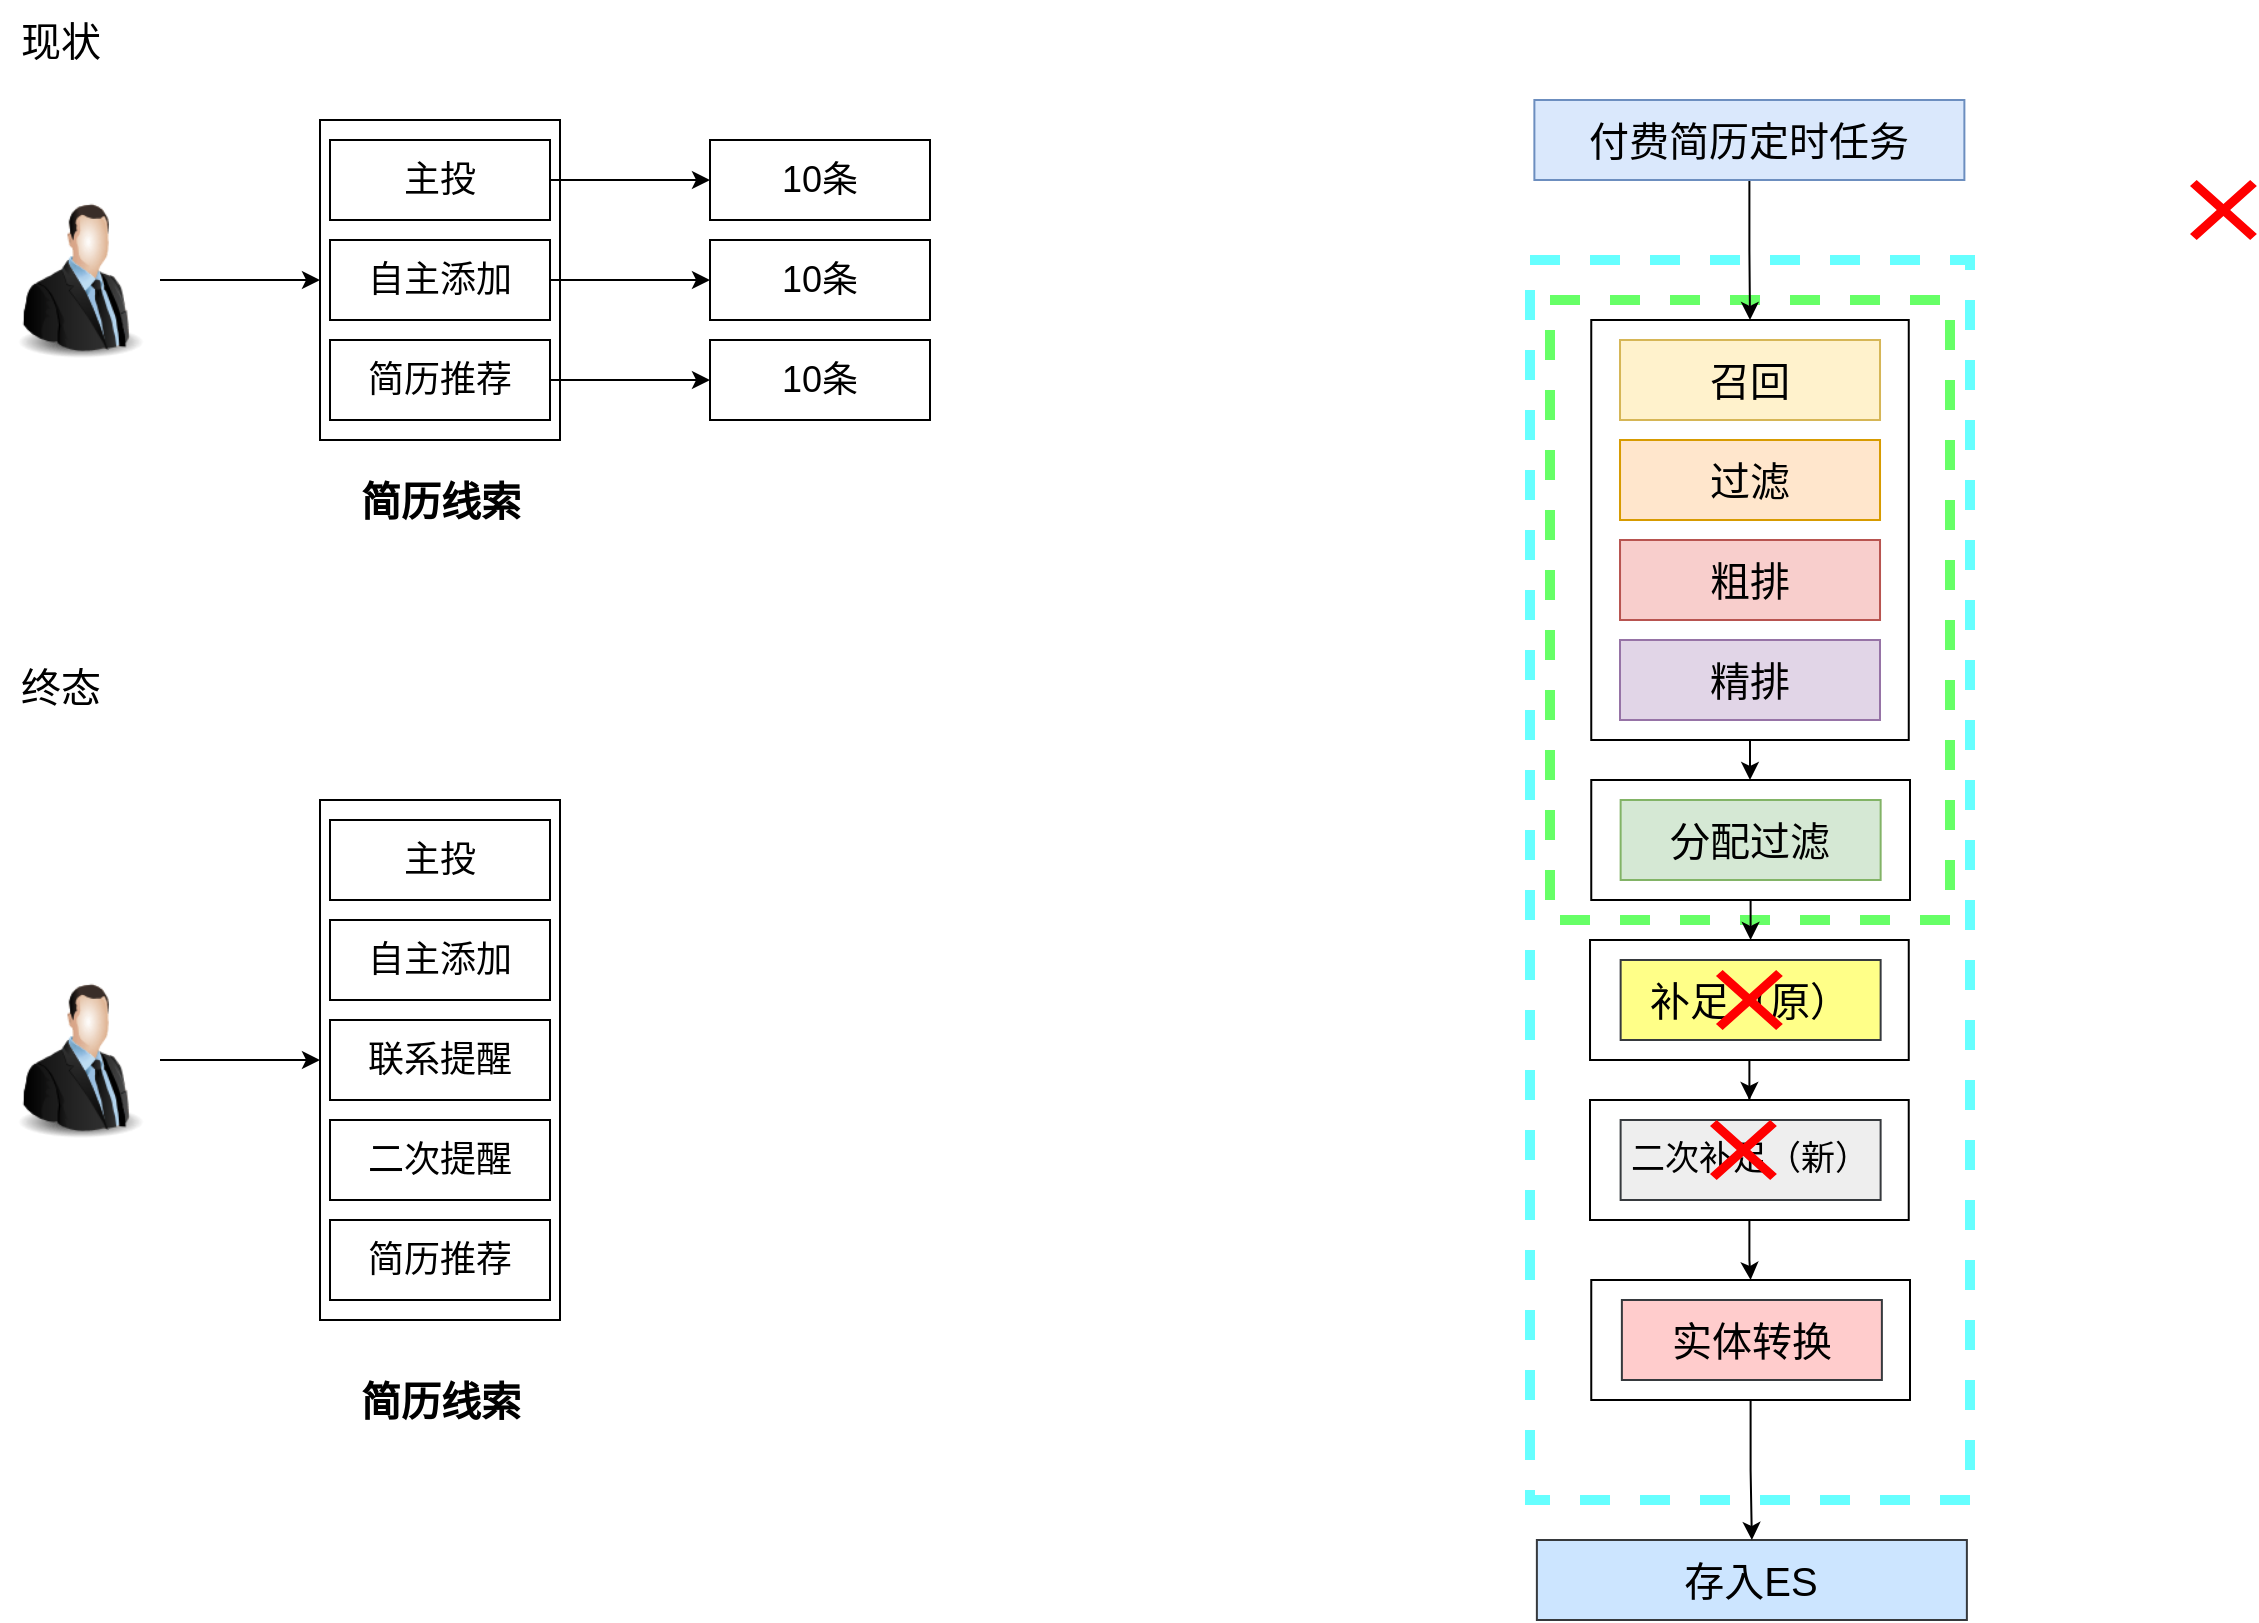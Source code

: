 <mxfile version="24.2.8" type="github">
  <diagram name="第 1 页" id="r8e8spuCt5Y078xBdNFk">
    <mxGraphModel dx="1834" dy="1186" grid="1" gridSize="10" guides="1" tooltips="1" connect="1" arrows="1" fold="1" page="0" pageScale="1" pageWidth="827" pageHeight="1169" math="0" shadow="0">
      <root>
        <mxCell id="0" />
        <mxCell id="1" parent="0" />
        <mxCell id="uhzMS2UGq0Mrr6mBy7hM-3" value="" style="edgeStyle=orthogonalEdgeStyle;rounded=0;orthogonalLoop=1;jettySize=auto;html=1;" edge="1" parent="1" source="uhzMS2UGq0Mrr6mBy7hM-1" target="uhzMS2UGq0Mrr6mBy7hM-2">
          <mxGeometry relative="1" as="geometry" />
        </mxCell>
        <mxCell id="uhzMS2UGq0Mrr6mBy7hM-1" value="" style="image;html=1;image=img/lib/clip_art/people/Suit_Man_128x128.png" vertex="1" parent="1">
          <mxGeometry x="-160" y="-20" width="80" height="80" as="geometry" />
        </mxCell>
        <mxCell id="uhzMS2UGq0Mrr6mBy7hM-2" value="" style="whiteSpace=wrap;html=1;verticalAlign=top;labelBackgroundColor=default;" vertex="1" parent="1">
          <mxGeometry y="-60" width="120" height="160" as="geometry" />
        </mxCell>
        <mxCell id="uhzMS2UGq0Mrr6mBy7hM-19" value="" style="edgeStyle=orthogonalEdgeStyle;rounded=0;orthogonalLoop=1;jettySize=auto;html=1;" edge="1" parent="1" source="uhzMS2UGq0Mrr6mBy7hM-4" target="uhzMS2UGq0Mrr6mBy7hM-18">
          <mxGeometry relative="1" as="geometry" />
        </mxCell>
        <mxCell id="uhzMS2UGq0Mrr6mBy7hM-4" value="主投" style="rounded=0;whiteSpace=wrap;html=1;fontSize=18;" vertex="1" parent="1">
          <mxGeometry x="5" y="-50" width="110" height="40" as="geometry" />
        </mxCell>
        <mxCell id="uhzMS2UGq0Mrr6mBy7hM-24" style="edgeStyle=orthogonalEdgeStyle;rounded=0;orthogonalLoop=1;jettySize=auto;html=1;" edge="1" parent="1" source="uhzMS2UGq0Mrr6mBy7hM-5" target="uhzMS2UGq0Mrr6mBy7hM-22">
          <mxGeometry relative="1" as="geometry" />
        </mxCell>
        <mxCell id="uhzMS2UGq0Mrr6mBy7hM-5" value="自主添加" style="rounded=0;whiteSpace=wrap;html=1;fontSize=18;" vertex="1" parent="1">
          <mxGeometry x="5" width="110" height="40" as="geometry" />
        </mxCell>
        <mxCell id="uhzMS2UGq0Mrr6mBy7hM-25" style="edgeStyle=orthogonalEdgeStyle;rounded=0;orthogonalLoop=1;jettySize=auto;html=1;" edge="1" parent="1" source="uhzMS2UGq0Mrr6mBy7hM-8" target="uhzMS2UGq0Mrr6mBy7hM-23">
          <mxGeometry relative="1" as="geometry" />
        </mxCell>
        <mxCell id="uhzMS2UGq0Mrr6mBy7hM-8" value="简历推荐" style="rounded=0;whiteSpace=wrap;html=1;fontSize=18;" vertex="1" parent="1">
          <mxGeometry x="5" y="50" width="110" height="40" as="geometry" />
        </mxCell>
        <mxCell id="uhzMS2UGq0Mrr6mBy7hM-11" value="简历线索" style="text;html=1;align=center;verticalAlign=middle;resizable=0;points=[];autosize=1;strokeColor=none;fillColor=none;fontSize=20;fontStyle=1" vertex="1" parent="1">
          <mxGeometry x="10" y="110" width="100" height="40" as="geometry" />
        </mxCell>
        <mxCell id="uhzMS2UGq0Mrr6mBy7hM-18" value="10条" style="rounded=0;whiteSpace=wrap;html=1;fontSize=18;" vertex="1" parent="1">
          <mxGeometry x="195" y="-50" width="110" height="40" as="geometry" />
        </mxCell>
        <mxCell id="uhzMS2UGq0Mrr6mBy7hM-22" value="10条" style="rounded=0;whiteSpace=wrap;html=1;fontSize=18;" vertex="1" parent="1">
          <mxGeometry x="195" width="110" height="40" as="geometry" />
        </mxCell>
        <mxCell id="uhzMS2UGq0Mrr6mBy7hM-23" value="10条" style="rounded=0;whiteSpace=wrap;html=1;fontSize=18;" vertex="1" parent="1">
          <mxGeometry x="195" y="50" width="110" height="40" as="geometry" />
        </mxCell>
        <mxCell id="uhzMS2UGq0Mrr6mBy7hM-26" value="现状" style="text;html=1;align=center;verticalAlign=middle;resizable=0;points=[];autosize=1;strokeColor=none;fillColor=none;fontSize=20;" vertex="1" parent="1">
          <mxGeometry x="-160" y="-120" width="60" height="40" as="geometry" />
        </mxCell>
        <mxCell id="uhzMS2UGq0Mrr6mBy7hM-27" value="" style="edgeStyle=orthogonalEdgeStyle;rounded=0;orthogonalLoop=1;jettySize=auto;html=1;" edge="1" parent="1" source="uhzMS2UGq0Mrr6mBy7hM-28" target="uhzMS2UGq0Mrr6mBy7hM-29">
          <mxGeometry relative="1" as="geometry" />
        </mxCell>
        <mxCell id="uhzMS2UGq0Mrr6mBy7hM-28" value="" style="image;html=1;image=img/lib/clip_art/people/Suit_Man_128x128.png" vertex="1" parent="1">
          <mxGeometry x="-160" y="370" width="80" height="80" as="geometry" />
        </mxCell>
        <mxCell id="uhzMS2UGq0Mrr6mBy7hM-29" value="" style="whiteSpace=wrap;html=1;verticalAlign=top;labelBackgroundColor=default;" vertex="1" parent="1">
          <mxGeometry y="280" width="120" height="260" as="geometry" />
        </mxCell>
        <mxCell id="uhzMS2UGq0Mrr6mBy7hM-31" value="主投" style="rounded=0;whiteSpace=wrap;html=1;fontSize=18;" vertex="1" parent="1">
          <mxGeometry x="5" y="290" width="110" height="40" as="geometry" />
        </mxCell>
        <mxCell id="uhzMS2UGq0Mrr6mBy7hM-33" value="自主添加" style="rounded=0;whiteSpace=wrap;html=1;fontSize=18;" vertex="1" parent="1">
          <mxGeometry x="5" y="340" width="110" height="40" as="geometry" />
        </mxCell>
        <mxCell id="uhzMS2UGq0Mrr6mBy7hM-35" value="简历推荐" style="rounded=0;whiteSpace=wrap;html=1;fontSize=18;" vertex="1" parent="1">
          <mxGeometry x="5" y="490" width="110" height="40" as="geometry" />
        </mxCell>
        <mxCell id="uhzMS2UGq0Mrr6mBy7hM-36" value="简历线索" style="text;html=1;align=center;verticalAlign=middle;resizable=0;points=[];autosize=1;strokeColor=none;fillColor=none;fontSize=20;fontStyle=1" vertex="1" parent="1">
          <mxGeometry x="10" y="560" width="100" height="40" as="geometry" />
        </mxCell>
        <mxCell id="uhzMS2UGq0Mrr6mBy7hM-40" value="终态" style="text;html=1;align=center;verticalAlign=middle;resizable=0;points=[];autosize=1;strokeColor=none;fillColor=none;fontSize=20;" vertex="1" parent="1">
          <mxGeometry x="-160" y="203" width="60" height="40" as="geometry" />
        </mxCell>
        <mxCell id="uhzMS2UGq0Mrr6mBy7hM-41" value="联系提醒" style="rounded=0;whiteSpace=wrap;html=1;fontSize=18;" vertex="1" parent="1">
          <mxGeometry x="5" y="390" width="110" height="40" as="geometry" />
        </mxCell>
        <mxCell id="uhzMS2UGq0Mrr6mBy7hM-43" value="二次提醒" style="rounded=0;whiteSpace=wrap;html=1;fontSize=18;" vertex="1" parent="1">
          <mxGeometry x="5" y="440" width="110" height="40" as="geometry" />
        </mxCell>
        <mxCell id="uhzMS2UGq0Mrr6mBy7hM-47" value="" style="rounded=0;whiteSpace=wrap;html=1;fontSize=20;dashed=1;strokeWidth=5;strokeColor=#66FFFF;" vertex="1" parent="1">
          <mxGeometry x="605" y="10" width="220" height="620" as="geometry" />
        </mxCell>
        <mxCell id="uhzMS2UGq0Mrr6mBy7hM-48" value="" style="rounded=0;whiteSpace=wrap;html=1;fontSize=20;dashed=1;strokeWidth=5;strokeColor=#66FF66;" vertex="1" parent="1">
          <mxGeometry x="615" y="30" width="200" height="310" as="geometry" />
        </mxCell>
        <mxCell id="uhzMS2UGq0Mrr6mBy7hM-49" style="edgeStyle=orthogonalEdgeStyle;rounded=0;orthogonalLoop=1;jettySize=auto;html=1;entryX=0.5;entryY=0;entryDx=0;entryDy=0;fontSize=20;" edge="1" parent="1" source="uhzMS2UGq0Mrr6mBy7hM-51" target="uhzMS2UGq0Mrr6mBy7hM-53">
          <mxGeometry relative="1" as="geometry" />
        </mxCell>
        <mxCell id="uhzMS2UGq0Mrr6mBy7hM-51" value="付费简历定时任务" style="rounded=0;whiteSpace=wrap;html=1;fontSize=20;fillColor=#dae8fc;strokeColor=#6c8ebf;" vertex="1" parent="1">
          <mxGeometry x="607.19" y="-70" width="215" height="40" as="geometry" />
        </mxCell>
        <mxCell id="uhzMS2UGq0Mrr6mBy7hM-52" style="edgeStyle=orthogonalEdgeStyle;rounded=0;orthogonalLoop=1;jettySize=auto;html=1;fontSize=20;" edge="1" parent="1" source="uhzMS2UGq0Mrr6mBy7hM-53" target="uhzMS2UGq0Mrr6mBy7hM-59">
          <mxGeometry relative="1" as="geometry" />
        </mxCell>
        <mxCell id="uhzMS2UGq0Mrr6mBy7hM-53" value="" style="rounded=0;whiteSpace=wrap;html=1;fontSize=20;" vertex="1" parent="1">
          <mxGeometry x="635.63" y="40" width="158.75" height="210" as="geometry" />
        </mxCell>
        <mxCell id="uhzMS2UGq0Mrr6mBy7hM-54" value="召回" style="rounded=0;whiteSpace=wrap;html=1;fontSize=20;fillColor=#fff2cc;strokeColor=#d6b656;" vertex="1" parent="1">
          <mxGeometry x="650.01" y="50" width="130" height="40" as="geometry" />
        </mxCell>
        <mxCell id="uhzMS2UGq0Mrr6mBy7hM-55" value="过滤" style="rounded=0;whiteSpace=wrap;html=1;fontSize=20;fillColor=#ffe6cc;strokeColor=#d79b00;" vertex="1" parent="1">
          <mxGeometry x="650.01" y="100" width="130" height="40" as="geometry" />
        </mxCell>
        <mxCell id="uhzMS2UGq0Mrr6mBy7hM-56" value="粗排" style="rounded=0;whiteSpace=wrap;html=1;fontSize=20;fillColor=#f8cecc;strokeColor=#b85450;" vertex="1" parent="1">
          <mxGeometry x="650.01" y="150" width="130" height="40" as="geometry" />
        </mxCell>
        <mxCell id="uhzMS2UGq0Mrr6mBy7hM-57" value="精排" style="rounded=0;whiteSpace=wrap;html=1;fontSize=20;fillColor=#e1d5e7;strokeColor=#9673a6;" vertex="1" parent="1">
          <mxGeometry x="650" y="200" width="130" height="40" as="geometry" />
        </mxCell>
        <mxCell id="uhzMS2UGq0Mrr6mBy7hM-58" value="" style="edgeStyle=orthogonalEdgeStyle;rounded=0;orthogonalLoop=1;jettySize=auto;html=1;fontSize=20;" edge="1" parent="1" source="uhzMS2UGq0Mrr6mBy7hM-59" target="uhzMS2UGq0Mrr6mBy7hM-68">
          <mxGeometry relative="1" as="geometry" />
        </mxCell>
        <mxCell id="uhzMS2UGq0Mrr6mBy7hM-59" value="" style="rounded=0;whiteSpace=wrap;html=1;fontSize=20;" vertex="1" parent="1">
          <mxGeometry x="635.63" y="270" width="159.37" height="60" as="geometry" />
        </mxCell>
        <mxCell id="uhzMS2UGq0Mrr6mBy7hM-60" value="分配过滤" style="rounded=0;whiteSpace=wrap;html=1;fontSize=20;fillColor=#d5e8d4;strokeColor=#82b366;" vertex="1" parent="1">
          <mxGeometry x="650.32" y="280" width="130" height="40" as="geometry" />
        </mxCell>
        <mxCell id="uhzMS2UGq0Mrr6mBy7hM-67" style="edgeStyle=orthogonalEdgeStyle;rounded=0;orthogonalLoop=1;jettySize=auto;html=1;fontSize=20;" edge="1" parent="1" source="uhzMS2UGq0Mrr6mBy7hM-68" target="uhzMS2UGq0Mrr6mBy7hM-81">
          <mxGeometry relative="1" as="geometry" />
        </mxCell>
        <mxCell id="uhzMS2UGq0Mrr6mBy7hM-68" value="" style="rounded=0;whiteSpace=wrap;html=1;fontSize=20;" vertex="1" parent="1">
          <mxGeometry x="635.01" y="350" width="159.37" height="60" as="geometry" />
        </mxCell>
        <mxCell id="uhzMS2UGq0Mrr6mBy7hM-69" value="补足（原）" style="rounded=0;whiteSpace=wrap;html=1;fontSize=20;fillColor=#ffff88;strokeColor=#36393d;" vertex="1" parent="1">
          <mxGeometry x="650.32" y="360" width="130" height="40" as="geometry" />
        </mxCell>
        <mxCell id="uhzMS2UGq0Mrr6mBy7hM-73" value="存入ES" style="rounded=0;whiteSpace=wrap;html=1;fontSize=20;fillColor=#cce5ff;strokeColor=#36393d;" vertex="1" parent="1">
          <mxGeometry x="608.44" y="650" width="215" height="40" as="geometry" />
        </mxCell>
        <mxCell id="uhzMS2UGq0Mrr6mBy7hM-74" style="edgeStyle=orthogonalEdgeStyle;rounded=0;orthogonalLoop=1;jettySize=auto;html=1;entryX=0.5;entryY=0;entryDx=0;entryDy=0;fontSize=20;" edge="1" parent="1" source="uhzMS2UGq0Mrr6mBy7hM-75" target="uhzMS2UGq0Mrr6mBy7hM-73">
          <mxGeometry relative="1" as="geometry" />
        </mxCell>
        <mxCell id="uhzMS2UGq0Mrr6mBy7hM-75" value="" style="rounded=0;whiteSpace=wrap;html=1;fontSize=20;" vertex="1" parent="1">
          <mxGeometry x="635.63" y="520" width="159.37" height="60" as="geometry" />
        </mxCell>
        <mxCell id="uhzMS2UGq0Mrr6mBy7hM-76" value="实体转换" style="rounded=0;whiteSpace=wrap;html=1;fontSize=20;fillColor=#ffcccc;strokeColor=#36393d;" vertex="1" parent="1">
          <mxGeometry x="650.94" y="530" width="130" height="40" as="geometry" />
        </mxCell>
        <mxCell id="uhzMS2UGq0Mrr6mBy7hM-80" style="edgeStyle=orthogonalEdgeStyle;rounded=0;orthogonalLoop=1;jettySize=auto;html=1;entryX=0.5;entryY=0;entryDx=0;entryDy=0;fontSize=20;" edge="1" parent="1" source="uhzMS2UGq0Mrr6mBy7hM-81" target="uhzMS2UGq0Mrr6mBy7hM-75">
          <mxGeometry relative="1" as="geometry" />
        </mxCell>
        <mxCell id="uhzMS2UGq0Mrr6mBy7hM-81" value="" style="rounded=0;whiteSpace=wrap;html=1;fontSize=20;" vertex="1" parent="1">
          <mxGeometry x="635.0" y="430" width="159.37" height="60" as="geometry" />
        </mxCell>
        <mxCell id="uhzMS2UGq0Mrr6mBy7hM-82" value="二次补足（新）" style="rounded=0;whiteSpace=wrap;html=1;fontSize=17;fillColor=#eeeeee;strokeColor=#36393d;" vertex="1" parent="1">
          <mxGeometry x="650.31" y="440" width="130" height="40" as="geometry" />
        </mxCell>
        <mxCell id="uhzMS2UGq0Mrr6mBy7hM-86" value="" style="shape=mxgraph.mockup.markup.redX;fillColor=#ff0000;html=1;shadow=0;whiteSpace=wrap;strokeColor=none;" vertex="1" parent="1">
          <mxGeometry x="935" y="-30" width="33.44" height="30" as="geometry" />
        </mxCell>
        <mxCell id="uhzMS2UGq0Mrr6mBy7hM-87" value="" style="shape=mxgraph.mockup.markup.redX;fillColor=#ff0000;html=1;shadow=0;whiteSpace=wrap;strokeColor=none;" vertex="1" parent="1">
          <mxGeometry x="697.98" y="365" width="33.44" height="30" as="geometry" />
        </mxCell>
        <mxCell id="uhzMS2UGq0Mrr6mBy7hM-88" value="" style="shape=mxgraph.mockup.markup.redX;fillColor=#ff0000;html=1;shadow=0;whiteSpace=wrap;strokeColor=none;" vertex="1" parent="1">
          <mxGeometry x="695" y="440" width="33.44" height="30" as="geometry" />
        </mxCell>
      </root>
    </mxGraphModel>
  </diagram>
</mxfile>
